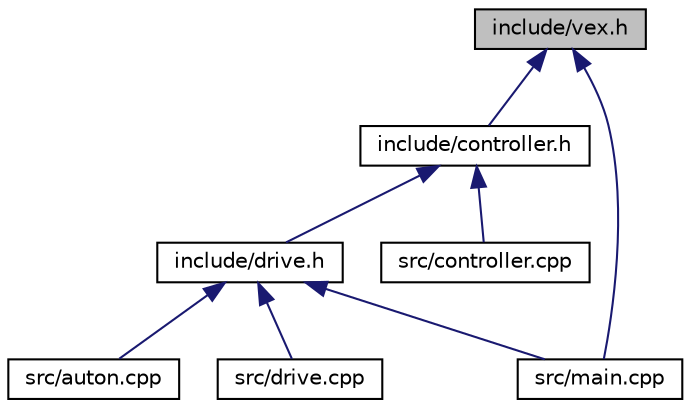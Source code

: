 digraph "include/vex.h"
{
  edge [fontname="Helvetica",fontsize="10",labelfontname="Helvetica",labelfontsize="10"];
  node [fontname="Helvetica",fontsize="10",shape=record];
  Node7 [label="include/vex.h",height=0.2,width=0.4,color="black", fillcolor="grey75", style="filled", fontcolor="black"];
  Node7 -> Node8 [dir="back",color="midnightblue",fontsize="10",style="solid",fontname="Helvetica"];
  Node8 [label="include/controller.h",height=0.2,width=0.4,color="black", fillcolor="white", style="filled",URL="$controller_8h.html"];
  Node8 -> Node9 [dir="back",color="midnightblue",fontsize="10",style="solid",fontname="Helvetica"];
  Node9 [label="include/drive.h",height=0.2,width=0.4,color="black", fillcolor="white", style="filled",URL="$drive_8h.html"];
  Node9 -> Node10 [dir="back",color="midnightblue",fontsize="10",style="solid",fontname="Helvetica"];
  Node10 [label="src/auton.cpp",height=0.2,width=0.4,color="black", fillcolor="white", style="filled",URL="$auton_8cpp.html"];
  Node9 -> Node11 [dir="back",color="midnightblue",fontsize="10",style="solid",fontname="Helvetica"];
  Node11 [label="src/drive.cpp",height=0.2,width=0.4,color="black", fillcolor="white", style="filled",URL="$drive_8cpp.html"];
  Node9 -> Node12 [dir="back",color="midnightblue",fontsize="10",style="solid",fontname="Helvetica"];
  Node12 [label="src/main.cpp",height=0.2,width=0.4,color="black", fillcolor="white", style="filled",URL="$main_8cpp.html"];
  Node8 -> Node13 [dir="back",color="midnightblue",fontsize="10",style="solid",fontname="Helvetica"];
  Node13 [label="src/controller.cpp",height=0.2,width=0.4,color="black", fillcolor="white", style="filled",URL="$controller_8cpp.html"];
  Node7 -> Node12 [dir="back",color="midnightblue",fontsize="10",style="solid",fontname="Helvetica"];
}
